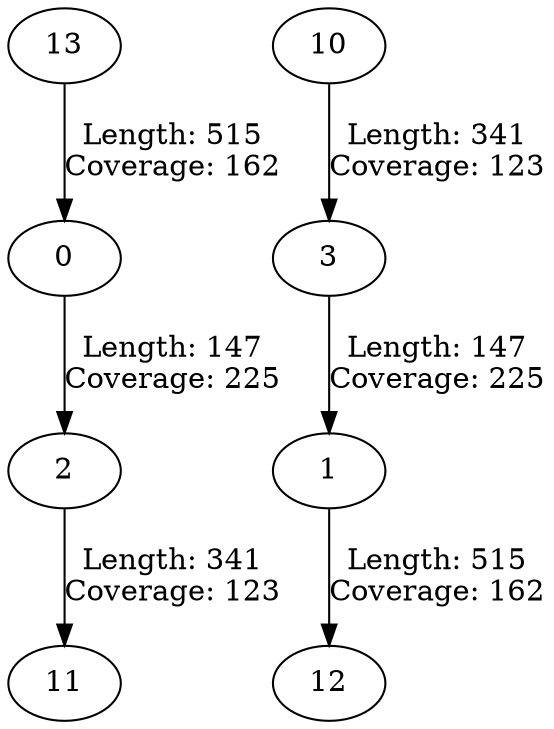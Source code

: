 digraph "" {
	0 -> 2	 [label="Length: 147
Coverage: 225"];
	2 -> 11	 [label="Length: 341
Coverage: 123"];
	3 -> 1	 [label="Length: 147
Coverage: 225"];
	1 -> 12	 [label="Length: 515
Coverage: 162"];
	10 -> 3	 [label="Length: 341
Coverage: 123"];
	13 -> 0	 [label="Length: 515
Coverage: 162"];
}
